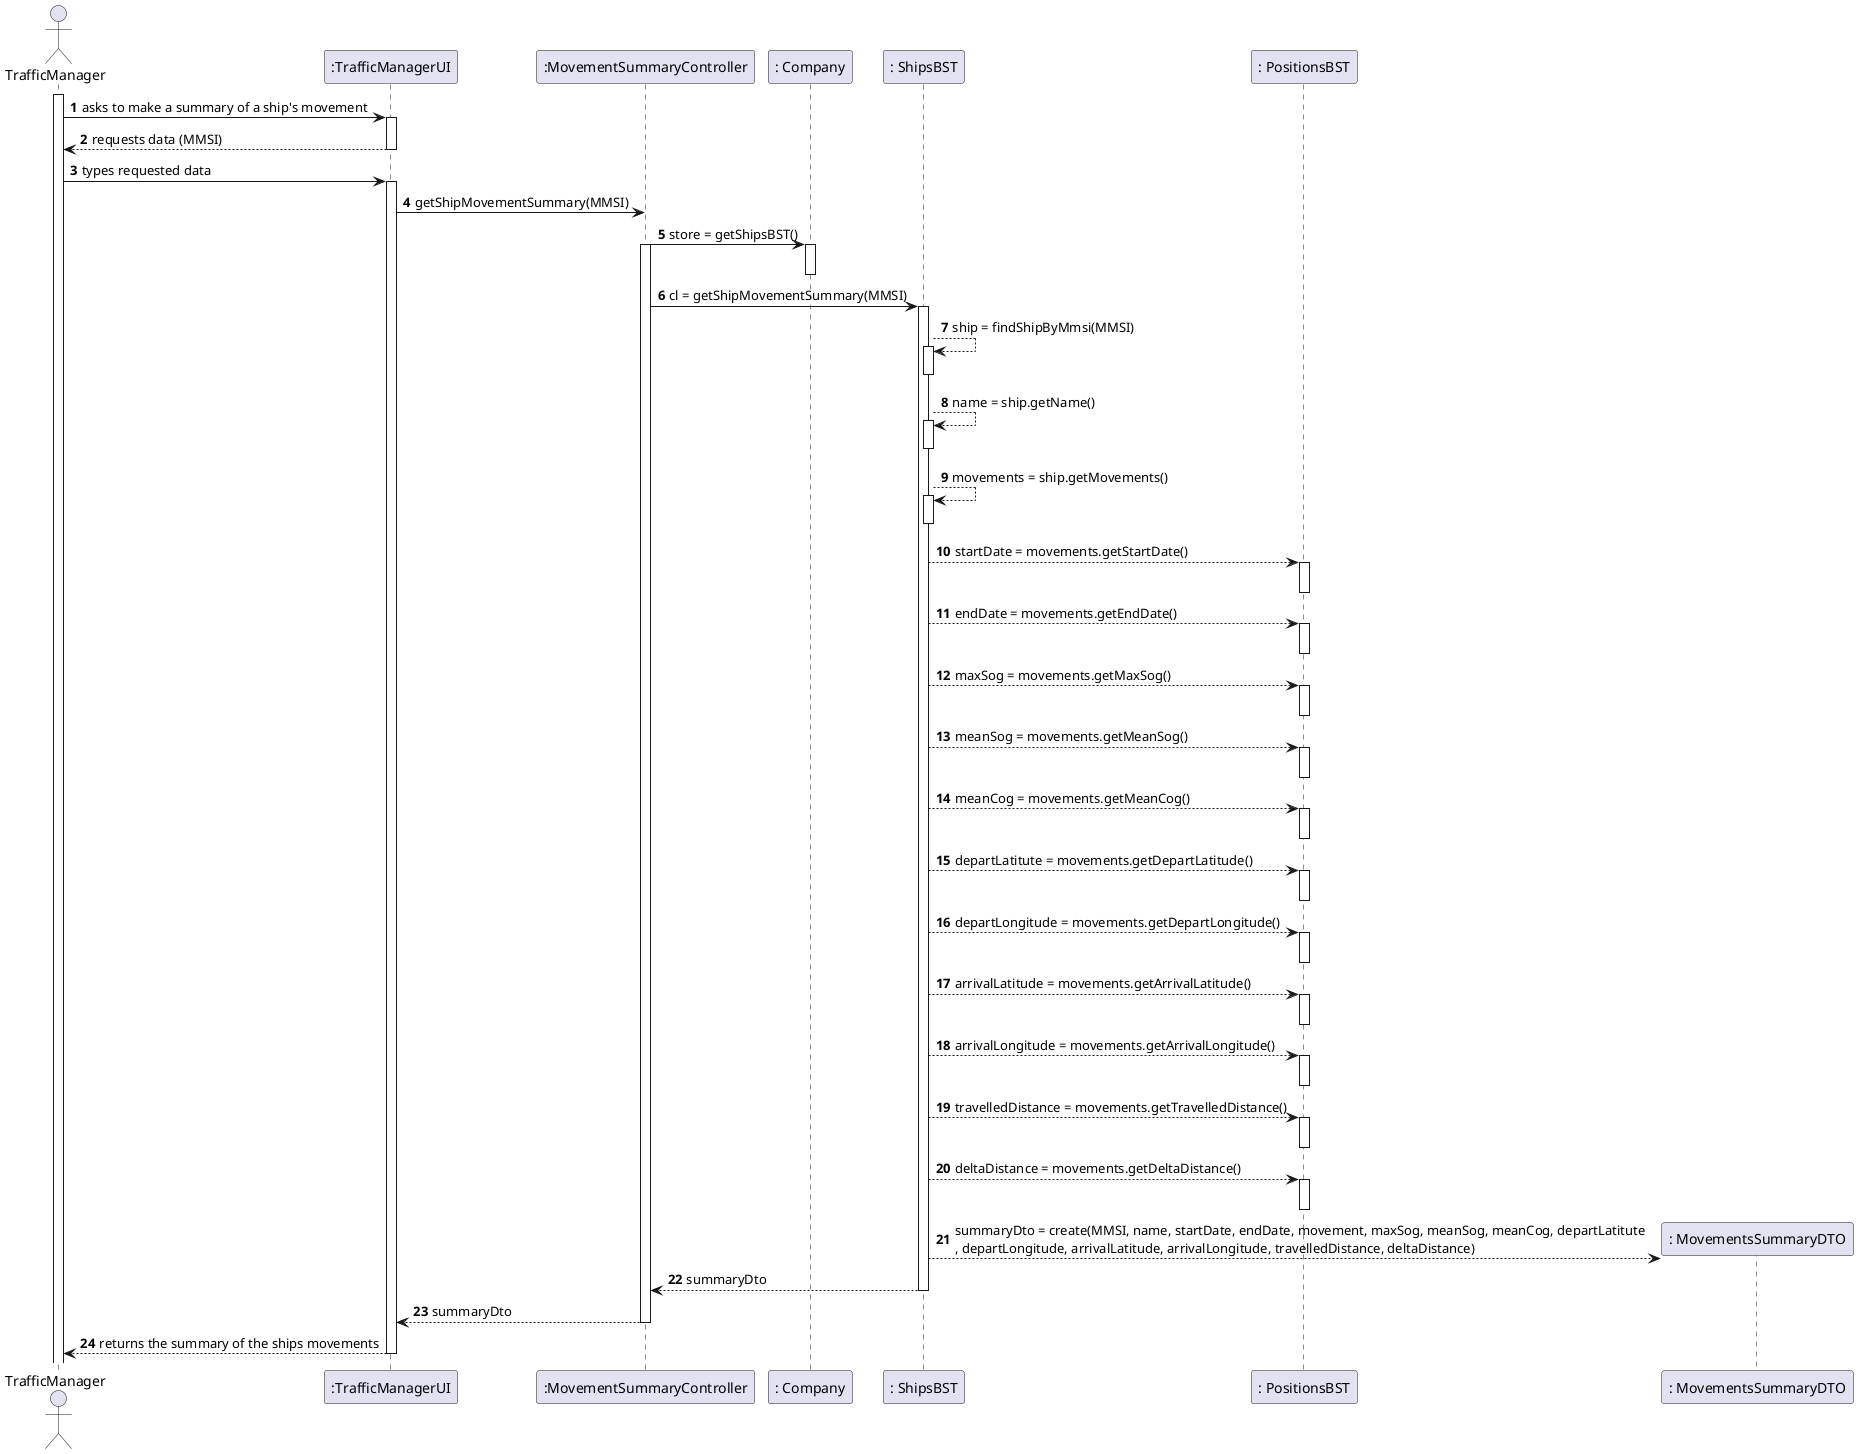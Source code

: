 @startuml
autonumber
'hide footbox
actor "TrafficManager" as RC

participant ":TrafficManagerUI" as UI
participant ":MovementSummaryController" as CTRL
participant ": Company" as CP
participant ": ShipsBST" as CS
participant ": PositionsBST" as PB
participant ": MovementsSummaryDTO" as CL


activate RC
RC -> UI : asks to make a summary of a ship's movement
activate UI
UI --> RC : requests data (MMSI)
deactivate UI

RC -> UI : types requested data
activate UI

UI -> CTRL : getShipMovementSummary(MMSI)

CTRL -> CP : store = getShipsBST()
activate CP
deactivate CP
activate CTRL
CTRL -> CS : cl = getShipMovementSummary(MMSI)
activate CS
CS --> CS : ship = findShipByMmsi(MMSI)
activate CS
deactivate CS
CS --> CS : name = ship.getName()
activate CS
deactivate CS
CS --> CS : movements = ship.getMovements()
activate CS
deactivate CS
CS --> PB : startDate = movements.getStartDate()
activate PB
deactivate PB
CS --> PB : endDate = movements.getEndDate()
activate PB
deactivate PB
CS --> PB : maxSog = movements.getMaxSog()
activate PB
deactivate PB
CS --> PB : meanSog = movements.getMeanSog()
activate PB
deactivate PB
CS --> PB : meanCog = movements.getMeanCog()
activate PB
deactivate PB
CS --> PB : departLatitute = movements.getDepartLatitude()
activate PB
deactivate PB
CS --> PB : departLongitude = movements.getDepartLongitude()
activate PB
deactivate PB
CS --> PB : arrivalLatitude = movements.getArrivalLatitude()
activate PB
deactivate PB
CS --> PB : arrivalLongitude = movements.getArrivalLongitude()
activate PB
deactivate PB
CS --> PB : travelledDistance = movements.getTravelledDistance()
activate PB
deactivate PB
CS --> PB : deltaDistance = movements.getDeltaDistance()
activate PB
deactivate PB

CS -->  CL** : summaryDto = create(MMSI, name, startDate, endDate, movement, maxSog, meanSog, meanCog, departLatitute\n, departLongitude, arrivalLatitude, arrivalLongitude, travelledDistance, deltaDistance)
deactivate CL
CS --> CTRL : summaryDto
deactivate CS
CTRL --> UI : summaryDto
deactivate CTRL

UI --> RC : returns the summary of the ships movements
deactivate CS
deactivate UI


@enduml